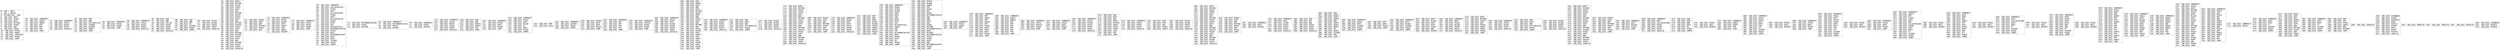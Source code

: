 digraph "graph.cfg.gv" {
	subgraph global {
		node [fontname=Courier fontsize=30.0 rank=same shape=box]
		block_0 [label="0: %00 = #0x1\l2: %01 = #0x40\l4: MSTORE(%01, %00)\l5: [NO_SSA] DUP1\l6: [NO_SSA] PUSH1\l8: [NO_SSA] DUP2\l9: [NO_SSA] MSTORE\la: [NO_SSA] PUSH1\lc: [NO_SSA] ADD\ld: [NO_SSA] PUSH2\l10: [NO_SSA] PUSH1\l12: [NO_SSA] SWAP2\l13: [NO_SSA] CODECOPY\l14: [NO_SSA] PUSH2\l17: [NO_SSA] JUMP\l"]
		block_18 [label="18: [NO_SSA] JUMPDEST\l19: [NO_SSA] SWAP4\l1a: [NO_SSA] SWAP3\l1b: [NO_SSA] POP\l1c: [NO_SSA] POP\l1d: [NO_SSA] POP\l1e: [NO_SSA] JUMP\l"]
		block_1f [label="1f: [NO_SSA] JUMPDEST\l20: [NO_SSA] PUSH1\l22: [NO_SSA] PUSH1\l24: [NO_SSA] PUSH1\l26: [NO_SSA] INVALID\l"]
		block_27 [label="27: [NO_SSA] SUB\l28: [NO_SSA] AND\l29: [NO_SSA] EXTCODESIZE\l2a: [NO_SSA] ISZERO\l2b: [NO_SSA] ISZERO\l2c: [NO_SSA] SWAP1\l2d: [NO_SSA] JUMP\l"]
		block_2e [label="2e: [NO_SSA] JUMPDEST\l2f: [NO_SSA] PUSH2\l32: [NO_SSA] PUSH2\l35: [NO_SSA] JUMP\l"]
		block_36 [label="36: [NO_SSA] JUMPDEST\l37: [NO_SSA] PUSH1\l39: [NO_SSA] PUSH1\l3b: [NO_SSA] PUSH1\l3d: [NO_SSA] INVALID\l"]
		block_3e [label="3e: [NO_SSA] SUB\l3f: [NO_SSA] AND\l40: [NO_SSA] CALLER\l41: [NO_SSA] PUSH1\l43: [NO_SSA] PUSH1\l45: [NO_SSA] PUSH1\l47: [NO_SSA] INVALID\l"]
		block_48 [label="48: [NO_SSA] SUB\l49: [NO_SSA] AND\l4a: [NO_SSA] EQ\l4b: [NO_SSA] ISZERO\l4c: [NO_SSA] PUSH2\l4f: [NO_SSA] JUMPI\l"]
		block_50 [label="50: [NO_SSA] PUSH1\l52: [NO_SSA] MLOAD\l53: [NO_SSA] PUSH3\l57: [NO_SSA] PUSH1\l59: [NO_SSA] INVALID\l"]
		block_5a [label="5a: [NO_SSA] DUP2\l5b: [NO_SSA] MSTORE\l5c: [NO_SSA] PUSH1\l5e: [NO_SSA] PUSH1\l60: [NO_SSA] DUP3\l61: [NO_SSA] ADD\l62: [NO_SSA] MSTORE\l63: [NO_SSA] PUSH1\l65: [NO_SSA] PUSH1\l67: [NO_SSA] DUP3\l68: [NO_SSA] ADD\l69: [NO_SSA] MSTORE\l6a: [NO_SSA] PUSH32\l8b: [NO_SSA] PUSH1\l8d: [NO_SSA] DUP3\l8e: [NO_SSA] ADD\l8f: [NO_SSA] MSTORE\l90: [NO_SSA] PUSH32\lb1: [NO_SSA] PUSH1\lb3: [NO_SSA] DUP3\lb4: [NO_SSA] ADD\lb5: [NO_SSA] MSTORE\lb6: [NO_SSA] PUSH2\lb9: [NO_SSA] PUSH1\lbb: [NO_SSA] INVALID\l"]
		block_bc [label="bc: [NO_SSA] PUSH1\lbe: [NO_SSA] DUP3\lbf: [NO_SSA] ADD\lc0: [NO_SSA] MSTORE\lc1: [NO_SSA] PUSH1\lc3: [NO_SSA] ADD\l"]
		block_c4 [label="c4: [NO_SSA] JUMPDEST\lc5: [NO_SSA] PUSH1\lc7: [NO_SSA] MLOAD\lc8: [NO_SSA] DUP1\lc9: [NO_SSA] SWAP2\lca: [NO_SSA] SUB\lcb: [NO_SSA] SWAP1\lcc: [NO_SSA] REVERT\l"]
		block_cd [label="cd: [NO_SSA] JUMPDEST\lce: [NO_SSA] PUSH1\ld0: [NO_SSA] PUSH2\ld3: [NO_SSA] PUSH2\ld6: [NO_SSA] JUMP\l"]
		block_d7 [label="d7: [NO_SSA] JUMPDEST\ld8: [NO_SSA] CALLDATASIZE\ld9: [NO_SSA] PUSH1\ldb: [NO_SSA] DUP1\ldc: [NO_SSA] CALLDATACOPY\ldd: [NO_SSA] PUSH1\ldf: [NO_SSA] DUP1\le0: [NO_SSA] CALLDATASIZE\le1: [NO_SSA] PUSH1\le3: [NO_SSA] DUP5\le4: [NO_SSA] GAS\le5: [NO_SSA] DELEGATECALL\le6: [NO_SSA] RETURNDATASIZE\le7: [NO_SSA] PUSH1\le9: [NO_SSA] DUP1\lea: [NO_SSA] RETURNDATACOPY\leb: [NO_SSA] DUP1\lec: [NO_SSA] DUP1\led: [NO_SSA] ISZERO\lee: [NO_SSA] PUSH2\lf1: [NO_SSA] JUMPI\l"]
		block_f2 [label="f2: [NO_SSA] RETURNDATASIZE\lf3: [NO_SSA] PUSH1\lf5: [NO_SSA] RETURN\l"]
		block_f6 [label="f6: [NO_SSA] JUMPDEST\lf7: [NO_SSA] RETURNDATASIZE\lf8: [NO_SSA] PUSH1\lfa: [NO_SSA] REVERT\l"]
		block_fb [label="fb: [NO_SSA] JUMPDEST\lfc: [NO_SSA] PUSH1\lfe: [NO_SSA] PUSH32\l"]
		block_11f [label="11f: [NO_SSA] JUMPDEST\l120: [NO_SSA] SLOAD\l121: [NO_SSA] PUSH1\l123: [NO_SSA] PUSH1\l125: [NO_SSA] PUSH1\l127: [NO_SSA] INVALID\l"]
		block_128 [label="128: [NO_SSA] SUB\l129: [NO_SSA] AND\l12a: [NO_SSA] SWAP2\l12b: [NO_SSA] SWAP1\l12c: [NO_SSA] POP\l12d: [NO_SSA] JUMP\l"]
		block_12e [label="12e: [NO_SSA] JUMPDEST\l12f: [NO_SSA] PUSH2\l132: [NO_SSA] DUP4\l133: [NO_SSA] PUSH2\l136: [NO_SSA] JUMP\l"]
		block_137 [label="137: [NO_SSA] JUMPDEST\l138: [NO_SSA] PUSH1\l13a: [NO_SSA] DUP3\l13b: [NO_SSA] MLOAD\l13c: [NO_SSA] GT\l13d: [NO_SSA] DUP1\l13e: [NO_SSA] PUSH2\l141: [NO_SSA] JUMPI\l"]
		block_142 [label="142: [NO_SSA] POP\l143: [NO_SSA] DUP1\l"]
		block_144 [label="144: [NO_SSA] JUMPDEST\l145: [NO_SSA] ISZERO\l146: [NO_SSA] PUSH2\l149: [NO_SSA] JUMPI\l"]
		block_14a [label="14a: [NO_SSA] PUSH2\l14d: [NO_SSA] DUP4\l14e: [NO_SSA] DUP4\l14f: [NO_SSA] PUSH2\l152: [NO_SSA] JUMP\l"]
		block_153 [label="153: [NO_SSA] JUMPDEST\l154: [NO_SSA] POP\l155: [NO_SSA] POP\l156: [NO_SSA] POP\l157: [NO_SSA] POP\l158: [NO_SSA] JUMP\l"]
		block_159 [label="159: [NO_SSA] JUMPDEST\l15a: [NO_SSA] PUSH32\l17b: [NO_SSA] PUSH2\l17e: [NO_SSA] PUSH2\l181: [NO_SSA] JUMP\l"]
		block_182 [label="182: [NO_SSA] JUMPDEST\l183: [NO_SSA] PUSH1\l185: [NO_SSA] DUP1\l186: [NO_SSA] MLOAD\l187: [NO_SSA] PUSH1\l189: [NO_SSA] PUSH1\l18b: [NO_SSA] PUSH1\l18d: [NO_SSA] INVALID\l"]
		block_18e [label="18e: [NO_SSA] SUB\l18f: [NO_SSA] SWAP3\l190: [NO_SSA] DUP4\l191: [NO_SSA] AND\l192: [NO_SSA] DUP2\l193: [NO_SSA] MSTORE\l194: [NO_SSA] SWAP2\l195: [NO_SSA] DUP5\l196: [NO_SSA] AND\l197: [NO_SSA] PUSH1\l199: [NO_SSA] DUP4\l19a: [NO_SSA] ADD\l19b: [NO_SSA] MSTORE\l19c: [NO_SSA] ADD\l19d: [NO_SSA] PUSH1\l19f: [NO_SSA] MLOAD\l1a0: [NO_SSA] DUP1\l1a1: [NO_SSA] SWAP2\l1a2: [NO_SSA] SUB\l1a3: [NO_SSA] SWAP1\l1a4: [NO_SSA] LOG1\l1a5: [NO_SSA] PUSH2\l1a8: [NO_SSA] DUP2\l1a9: [NO_SSA] PUSH2\l1ac: [NO_SSA] JUMP\l"]
		block_1ad [label="1ad: [NO_SSA] JUMPDEST\l1ae: [NO_SSA] PUSH1\l1b0: [NO_SSA] PUSH1\l1b2: [NO_SSA] PUSH1\l1b4: [NO_SSA] PUSH1\l1b6: [NO_SSA] INVALID\l"]
		block_1b7 [label="1b7: [NO_SSA] SUB\l1b8: [NO_SSA] DUP5\l1b9: [NO_SSA] AND\l1ba: [NO_SSA] EXTCODESIZE\l1bb: [NO_SSA] PUSH2\l1be: [NO_SSA] JUMPI\l"]
		block_1bf [label="1bf: [NO_SSA] PUSH1\l1c1: [NO_SSA] MLOAD\l1c2: [NO_SSA] PUSH3\l1c6: [NO_SSA] PUSH1\l1c8: [NO_SSA] INVALID\l"]
		block_1c9 [label="1c9: [NO_SSA] DUP2\l1ca: [NO_SSA] MSTORE\l1cb: [NO_SSA] PUSH1\l1cd: [NO_SSA] PUSH1\l1cf: [NO_SSA] DUP3\l1d0: [NO_SSA] ADD\l1d1: [NO_SSA] MSTORE\l1d2: [NO_SSA] PUSH1\l1d4: [NO_SSA] PUSH1\l1d6: [NO_SSA] DUP3\l1d7: [NO_SSA] ADD\l1d8: [NO_SSA] MSTORE\l1d9: [NO_SSA] PUSH32\l1fa: [NO_SSA] PUSH1\l1fc: [NO_SSA] DUP3\l1fd: [NO_SSA] ADD\l1fe: [NO_SSA] MSTORE\l1ff: [NO_SSA] PUSH6\l206: [NO_SSA] PUSH1\l208: [NO_SSA] INVALID\l"]
		block_209 [label="209: [NO_SSA] PUSH1\l20b: [NO_SSA] DUP3\l20c: [NO_SSA] ADD\l20d: [NO_SSA] MSTORE\l20e: [NO_SSA] PUSH1\l210: [NO_SSA] ADD\l211: [NO_SSA] PUSH2\l214: [NO_SSA] JUMP\l"]
		block_215 [label="215: [NO_SSA] JUMPDEST\l216: [NO_SSA] PUSH1\l218: [NO_SSA] DUP1\l219: [NO_SSA] DUP6\l21a: [NO_SSA] PUSH1\l21c: [NO_SSA] PUSH1\l21e: [NO_SSA] PUSH1\l220: [NO_SSA] INVALID\l"]
		block_221 [label="221: [NO_SSA] SUB\l222: [NO_SSA] AND\l223: [NO_SSA] DUP6\l224: [NO_SSA] PUSH1\l226: [NO_SSA] MLOAD\l227: [NO_SSA] PUSH2\l22a: [NO_SSA] SWAP2\l22b: [NO_SSA] SWAP1\l22c: [NO_SSA] PUSH2\l22f: [NO_SSA] JUMP\l"]
		block_230 [label="230: [NO_SSA] JUMPDEST\l231: [NO_SSA] PUSH1\l233: [NO_SSA] PUSH1\l235: [NO_SSA] MLOAD\l236: [NO_SSA] DUP1\l237: [NO_SSA] DUP4\l238: [NO_SSA] SUB\l239: [NO_SSA] DUP2\l23a: [NO_SSA] DUP6\l23b: [NO_SSA] GAS\l23c: [NO_SSA] DELEGATECALL\l23d: [NO_SSA] SWAP2\l23e: [NO_SSA] POP\l23f: [NO_SSA] POP\l240: [NO_SSA] RETURNDATASIZE\l241: [NO_SSA] DUP1\l242: [NO_SSA] PUSH1\l244: [NO_SSA] DUP2\l245: [NO_SSA] EQ\l246: [NO_SSA] PUSH2\l249: [NO_SSA] JUMPI\l"]
		block_24a [label="24a: [NO_SSA] PUSH1\l24c: [NO_SSA] MLOAD\l24d: [NO_SSA] SWAP2\l24e: [NO_SSA] POP\l24f: [NO_SSA] PUSH1\l251: [NO_SSA] NOT\l252: [NO_SSA] PUSH1\l254: [NO_SSA] RETURNDATASIZE\l255: [NO_SSA] ADD\l256: [NO_SSA] AND\l257: [NO_SSA] DUP3\l258: [NO_SSA] ADD\l259: [NO_SSA] PUSH1\l25b: [NO_SSA] MSTORE\l25c: [NO_SSA] RETURNDATASIZE\l25d: [NO_SSA] DUP3\l25e: [NO_SSA] MSTORE\l25f: [NO_SSA] RETURNDATASIZE\l260: [NO_SSA] PUSH1\l262: [NO_SSA] PUSH1\l264: [NO_SSA] DUP5\l265: [NO_SSA] ADD\l266: [NO_SSA] RETURNDATACOPY\l267: [NO_SSA] PUSH2\l26a: [NO_SSA] JUMP\l"]
		block_26b [label="26b: [NO_SSA] JUMPDEST\l26c: [NO_SSA] PUSH1\l26e: [NO_SSA] SWAP2\l26f: [NO_SSA] POP\l"]
		block_270 [label="270: [NO_SSA] JUMPDEST\l271: [NO_SSA] POP\l272: [NO_SSA] SWAP2\l273: [NO_SSA] POP\l274: [NO_SSA] SWAP2\l275: [NO_SSA] POP\l276: [NO_SSA] PUSH2\l279: [NO_SSA] DUP3\l27a: [NO_SSA] DUP3\l27b: [NO_SSA] DUP7\l27c: [NO_SSA] PUSH2\l27f: [NO_SSA] JUMP\l"]
		block_280 [label="280: [NO_SSA] JUMPDEST\l281: [NO_SSA] SWAP7\l282: [NO_SSA] SWAP6\l283: [NO_SSA] POP\l284: [NO_SSA] POP\l285: [NO_SSA] POP\l286: [NO_SSA] POP\l287: [NO_SSA] POP\l288: [NO_SSA] POP\l289: [NO_SSA] JUMP\l"]
		block_28a [label="28a: [NO_SSA] JUMPDEST\l28b: [NO_SSA] PUSH1\l28d: [NO_SSA] PUSH32\l2ae: [NO_SSA] PUSH2\l2b1: [NO_SSA] JUMP\l"]
		block_2b2 [label="2b2: [NO_SSA] JUMPDEST\l2b3: [NO_SSA] PUSH2\l2b6: [NO_SSA] DUP2\l2b7: [NO_SSA] PUSH2\l2ba: [NO_SSA] JUMP\l"]
		block_2bb [label="2bb: [NO_SSA] JUMPDEST\l2bc: [NO_SSA] PUSH1\l2be: [NO_SSA] MLOAD\l2bf: [NO_SSA] PUSH1\l2c1: [NO_SSA] PUSH1\l2c3: [NO_SSA] PUSH1\l2c5: [NO_SSA] INVALID\l"]
		block_2c6 [label="2c6: [NO_SSA] SUB\l2c7: [NO_SSA] DUP3\l2c8: [NO_SSA] AND\l2c9: [NO_SSA] SWAP1\l2ca: [NO_SSA] PUSH32\l2eb: [NO_SSA] SWAP1\l2ec: [NO_SSA] PUSH1\l2ee: [NO_SSA] SWAP1\l2ef: [NO_SSA] LOG2\l2f0: [NO_SSA] POP\l2f1: [NO_SSA] JUMP\l"]
		block_2f2 [label="2f2: [NO_SSA] JUMPDEST\l2f3: [NO_SSA] PUSH1\l2f5: [NO_SSA] PUSH1\l2f7: [NO_SSA] PUSH1\l2f9: [NO_SSA] INVALID\l"]
		block_2fa [label="2fa: [NO_SSA] SUB\l2fb: [NO_SSA] DUP2\l2fc: [NO_SSA] AND\l2fd: [NO_SSA] PUSH2\l300: [NO_SSA] JUMPI\l"]
		block_301 [label="301: [NO_SSA] PUSH1\l303: [NO_SSA] MLOAD\l304: [NO_SSA] PUSH3\l308: [NO_SSA] PUSH1\l30a: [NO_SSA] INVALID\l"]
		block_30b [label="30b: [NO_SSA] DUP2\l30c: [NO_SSA] MSTORE\l30d: [NO_SSA] PUSH1\l30f: [NO_SSA] PUSH1\l311: [NO_SSA] DUP3\l312: [NO_SSA] ADD\l313: [NO_SSA] MSTORE\l314: [NO_SSA] PUSH1\l316: [NO_SSA] PUSH1\l318: [NO_SSA] DUP3\l319: [NO_SSA] ADD\l31a: [NO_SSA] MSTORE\l31b: [NO_SSA] PUSH32\l33c: [NO_SSA] PUSH1\l33e: [NO_SSA] DUP3\l33f: [NO_SSA] ADD\l340: [NO_SSA] MSTORE\l341: [NO_SSA] PUSH6\l348: [NO_SSA] PUSH1\l34a: [NO_SSA] INVALID\l"]
		block_34b [label="34b: [NO_SSA] PUSH1\l34d: [NO_SSA] DUP3\l34e: [NO_SSA] ADD\l34f: [NO_SSA] MSTORE\l350: [NO_SSA] PUSH1\l352: [NO_SSA] ADD\l353: [NO_SSA] PUSH2\l356: [NO_SSA] JUMP\l"]
		block_357 [label="357: [NO_SSA] JUMPDEST\l358: [NO_SSA] DUP1\l359: [NO_SSA] PUSH32\l"]
		block_37a [label="37a: [NO_SSA] JUMPDEST\l37b: [NO_SSA] DUP1\l37c: [NO_SSA] SLOAD\l37d: [NO_SSA] PUSH1\l37f: [NO_SSA] PUSH1\l381: [NO_SSA] PUSH1\l383: [NO_SSA] INVALID\l"]
		block_384 [label="384: [NO_SSA] SUB\l385: [NO_SSA] NOT\l386: [NO_SSA] AND\l387: [NO_SSA] PUSH1\l389: [NO_SSA] PUSH1\l38b: [NO_SSA] PUSH1\l38d: [NO_SSA] INVALID\l"]
		block_38e [label="38e: [NO_SSA] SUB\l38f: [NO_SSA] SWAP3\l390: [NO_SSA] SWAP1\l391: [NO_SSA] SWAP3\l392: [NO_SSA] AND\l393: [NO_SSA] SWAP2\l394: [NO_SSA] SWAP1\l395: [NO_SSA] SWAP2\l396: [NO_SSA] OR\l397: [NO_SSA] SWAP1\l398: [NO_SSA] SSTORE\l399: [NO_SSA] POP\l39a: [NO_SSA] JUMP\l"]
		block_39b [label="39b: [NO_SSA] JUMPDEST\l39c: [NO_SSA] PUSH1\l39e: [NO_SSA] DUP4\l39f: [NO_SSA] ISZERO\l3a0: [NO_SSA] PUSH2\l3a3: [NO_SSA] JUMPI\l"]
		block_3a4 [label="3a4: [NO_SSA] POP\l3a5: [NO_SSA] DUP2\l3a6: [NO_SSA] PUSH2\l3a9: [NO_SSA] JUMP\l"]
		block_3aa [label="3aa: [NO_SSA] JUMPDEST\l3ab: [NO_SSA] DUP3\l3ac: [NO_SSA] MLOAD\l3ad: [NO_SSA] ISZERO\l3ae: [NO_SSA] PUSH2\l3b1: [NO_SSA] JUMPI\l"]
		block_3b2 [label="3b2: [NO_SSA] DUP3\l3b3: [NO_SSA] MLOAD\l3b4: [NO_SSA] DUP1\l3b5: [NO_SSA] DUP5\l3b6: [NO_SSA] PUSH1\l3b8: [NO_SSA] ADD\l3b9: [NO_SSA] REVERT\l"]
		block_3ba [label="3ba: [NO_SSA] JUMPDEST\l3bb: [NO_SSA] DUP2\l3bc: [NO_SSA] PUSH1\l3be: [NO_SSA] MLOAD\l3bf: [NO_SSA] PUSH3\l3c3: [NO_SSA] PUSH1\l3c5: [NO_SSA] INVALID\l"]
		block_3c6 [label="3c6: [NO_SSA] DUP2\l3c7: [NO_SSA] MSTORE\l3c8: [NO_SSA] PUSH1\l3ca: [NO_SSA] ADD\l3cb: [NO_SSA] PUSH2\l3ce: [NO_SSA] SWAP2\l3cf: [NO_SSA] SWAP1\l3d0: [NO_SSA] PUSH2\l3d3: [NO_SSA] JUMP\l"]
		block_3d4 [label="3d4: [NO_SSA] JUMPDEST\l3d5: [NO_SSA] PUSH1\l3d7: [NO_SSA] PUSH1\l3d9: [NO_SSA] PUSH1\l3db: [NO_SSA] INVALID\l"]
		block_3dc [label="3dc: [NO_SSA] SUB\l3dd: [NO_SSA] DUP2\l3de: [NO_SSA] AND\l3df: [NO_SSA] EXTCODESIZE\l3e0: [NO_SSA] PUSH2\l3e3: [NO_SSA] JUMPI\l"]
		block_3e4 [label="3e4: [NO_SSA] PUSH1\l3e6: [NO_SSA] MLOAD\l3e7: [NO_SSA] PUSH3\l3eb: [NO_SSA] PUSH1\l3ed: [NO_SSA] INVALID\l"]
		block_3ee [label="3ee: [NO_SSA] DUP2\l3ef: [NO_SSA] MSTORE\l3f0: [NO_SSA] PUSH1\l3f2: [NO_SSA] PUSH1\l3f4: [NO_SSA] DUP3\l3f5: [NO_SSA] ADD\l3f6: [NO_SSA] MSTORE\l3f7: [NO_SSA] PUSH1\l3f9: [NO_SSA] PUSH1\l3fb: [NO_SSA] DUP3\l3fc: [NO_SSA] ADD\l3fd: [NO_SSA] MSTORE\l3fe: [NO_SSA] PUSH32\l41f: [NO_SSA] PUSH1\l421: [NO_SSA] DUP3\l422: [NO_SSA] ADD\l423: [NO_SSA] MSTORE\l424: [NO_SSA] PUSH13\l432: [NO_SSA] PUSH1\l434: [NO_SSA] INVALID\l"]
		block_435 [label="435: [NO_SSA] PUSH1\l437: [NO_SSA] DUP3\l438: [NO_SSA] ADD\l439: [NO_SSA] MSTORE\l43a: [NO_SSA] PUSH1\l43c: [NO_SSA] ADD\l43d: [NO_SSA] PUSH2\l440: [NO_SSA] JUMP\l"]
		block_441 [label="441: [NO_SSA] JUMPDEST\l442: [NO_SSA] DUP1\l443: [NO_SSA] PUSH32\l464: [NO_SSA] PUSH2\l467: [NO_SSA] JUMP\l"]
		block_468 [label="468: [NO_SSA] JUMPDEST\l469: [NO_SSA] DUP1\l46a: [NO_SSA] CALLDATALOAD\l46b: [NO_SSA] PUSH1\l46d: [NO_SSA] PUSH1\l46f: [NO_SSA] PUSH1\l471: [NO_SSA] INVALID\l"]
		block_472 [label="472: [NO_SSA] SUB\l473: [NO_SSA] DUP2\l474: [NO_SSA] AND\l475: [NO_SSA] DUP2\l476: [NO_SSA] EQ\l477: [NO_SSA] PUSH2\l47a: [NO_SSA] JUMPI\l"]
		block_47b [label="47b: [NO_SSA] PUSH1\l47d: [NO_SSA] DUP1\l47e: [NO_SSA] REVERT\l"]
		block_47f [label="47f: [NO_SSA] JUMPDEST\l480: [NO_SSA] SWAP2\l481: [NO_SSA] SWAP1\l482: [NO_SSA] POP\l483: [NO_SSA] JUMP\l"]
		block_484 [label="484: [NO_SSA] JUMPDEST\l485: [NO_SSA] PUSH1\l487: [NO_SSA] PUSH1\l489: [NO_SSA] DUP3\l48a: [NO_SSA] DUP5\l48b: [NO_SSA] SUB\l48c: [NO_SSA] SLT\l48d: [NO_SSA] ISZERO\l48e: [NO_SSA] PUSH2\l491: [NO_SSA] JUMPI\l"]
		block_492 [label="492: [NO_SSA] PUSH1\l494: [NO_SSA] DUP1\l495: [NO_SSA] REVERT\l"]
		block_496 [label="496: [NO_SSA] JUMPDEST\l497: [NO_SSA] PUSH2\l49a: [NO_SSA] DUP3\l49b: [NO_SSA] PUSH2\l49e: [NO_SSA] JUMP\l"]
		block_49f [label="49f: [NO_SSA] JUMPDEST\l4a0: [NO_SSA] PUSH1\l4a2: [NO_SSA] DUP1\l4a3: [NO_SSA] PUSH1\l4a5: [NO_SSA] PUSH1\l4a7: [NO_SSA] DUP5\l4a8: [NO_SSA] DUP7\l4a9: [NO_SSA] SUB\l4aa: [NO_SSA] SLT\l4ab: [NO_SSA] ISZERO\l4ac: [NO_SSA] PUSH2\l4af: [NO_SSA] JUMPI\l"]
		block_4b0 [label="4b0: [NO_SSA] PUSH1\l4b2: [NO_SSA] DUP1\l4b3: [NO_SSA] REVERT\l"]
		block_4b4 [label="4b4: [NO_SSA] JUMPDEST\l4b5: [NO_SSA] PUSH2\l4b8: [NO_SSA] DUP5\l4b9: [NO_SSA] PUSH2\l4bc: [NO_SSA] JUMP\l"]
		block_4bd [label="4bd: [NO_SSA] JUMPDEST\l4be: [NO_SSA] SWAP3\l4bf: [NO_SSA] POP\l4c0: [NO_SSA] PUSH1\l4c2: [NO_SSA] DUP5\l4c3: [NO_SSA] ADD\l4c4: [NO_SSA] CALLDATALOAD\l4c5: [NO_SSA] PUSH8\l4ce: [NO_SSA] DUP1\l4cf: [NO_SSA] DUP3\l4d0: [NO_SSA] GT\l4d1: [NO_SSA] ISZERO\l4d2: [NO_SSA] PUSH2\l4d5: [NO_SSA] JUMPI\l"]
		block_4d6 [label="4d6: [NO_SSA] PUSH1\l4d8: [NO_SSA] DUP1\l4d9: [NO_SSA] REVERT\l"]
		block_4da [label="4da: [NO_SSA] JUMPDEST\l4db: [NO_SSA] DUP2\l4dc: [NO_SSA] DUP7\l4dd: [NO_SSA] ADD\l4de: [NO_SSA] SWAP2\l4df: [NO_SSA] POP\l4e0: [NO_SSA] DUP7\l4e1: [NO_SSA] PUSH1\l4e3: [NO_SSA] DUP4\l4e4: [NO_SSA] ADD\l4e5: [NO_SSA] SLT\l4e6: [NO_SSA] PUSH2\l4e9: [NO_SSA] JUMPI\l"]
		block_4ea [label="4ea: [NO_SSA] PUSH1\l4ec: [NO_SSA] DUP1\l4ed: [NO_SSA] REVERT\l"]
		block_4ee [label="4ee: [NO_SSA] JUMPDEST\l4ef: [NO_SSA] DUP2\l4f0: [NO_SSA] CALLDATALOAD\l4f1: [NO_SSA] DUP2\l4f2: [NO_SSA] DUP2\l4f3: [NO_SSA] GT\l4f4: [NO_SSA] ISZERO\l4f5: [NO_SSA] PUSH2\l4f8: [NO_SSA] JUMPI\l"]
		block_4f9 [label="4f9: [NO_SSA] PUSH1\l4fb: [NO_SSA] DUP1\l4fc: [NO_SSA] REVERT\l"]
		block_4fd [label="4fd: [NO_SSA] JUMPDEST\l4fe: [NO_SSA] DUP8\l4ff: [NO_SSA] PUSH1\l501: [NO_SSA] DUP3\l502: [NO_SSA] DUP6\l503: [NO_SSA] ADD\l504: [NO_SSA] ADD\l505: [NO_SSA] GT\l506: [NO_SSA] ISZERO\l507: [NO_SSA] PUSH2\l50a: [NO_SSA] JUMPI\l"]
		block_50b [label="50b: [NO_SSA] PUSH1\l50d: [NO_SSA] DUP1\l50e: [NO_SSA] REVERT\l"]
		block_50f [label="50f: [NO_SSA] JUMPDEST\l510: [NO_SSA] PUSH1\l512: [NO_SSA] DUP4\l513: [NO_SSA] ADD\l514: [NO_SSA] SWAP5\l515: [NO_SSA] POP\l516: [NO_SSA] DUP1\l517: [NO_SSA] SWAP4\l518: [NO_SSA] POP\l519: [NO_SSA] POP\l51a: [NO_SSA] POP\l51b: [NO_SSA] POP\l51c: [NO_SSA] SWAP3\l51d: [NO_SSA] POP\l51e: [NO_SSA] SWAP3\l51f: [NO_SSA] POP\l520: [NO_SSA] SWAP3\l521: [NO_SSA] JUMP\l"]
		block_522 [label="522: [NO_SSA] JUMPDEST\l523: [NO_SSA] PUSH1\l525: [NO_SSA] DUP3\l526: [NO_SSA] MLOAD\l527: [NO_SSA] PUSH2\l52a: [NO_SSA] DUP2\l52b: [NO_SSA] DUP5\l52c: [NO_SSA] PUSH1\l52e: [NO_SSA] DUP8\l52f: [NO_SSA] ADD\l530: [NO_SSA] PUSH2\l533: [NO_SSA] JUMP\l"]
		block_534 [label="534: [NO_SSA] JUMPDEST\l535: [NO_SSA] SWAP2\l536: [NO_SSA] SWAP1\l537: [NO_SSA] SWAP2\l538: [NO_SSA] ADD\l539: [NO_SSA] SWAP3\l53a: [NO_SSA] SWAP2\l53b: [NO_SSA] POP\l53c: [NO_SSA] POP\l53d: [NO_SSA] JUMP\l"]
		block_53e [label="53e: [NO_SSA] JUMPDEST\l53f: [NO_SSA] PUSH1\l541: [NO_SSA] DUP2\l542: [NO_SSA] MSTORE\l543: [NO_SSA] PUSH1\l545: [NO_SSA] DUP3\l546: [NO_SSA] MLOAD\l547: [NO_SSA] DUP1\l548: [NO_SSA] PUSH1\l54a: [NO_SSA] DUP5\l54b: [NO_SSA] ADD\l54c: [NO_SSA] MSTORE\l54d: [NO_SSA] PUSH2\l550: [NO_SSA] DUP2\l551: [NO_SSA] PUSH1\l553: [NO_SSA] DUP6\l554: [NO_SSA] ADD\l555: [NO_SSA] PUSH1\l557: [NO_SSA] DUP8\l558: [NO_SSA] ADD\l559: [NO_SSA] PUSH2\l55c: [NO_SSA] JUMP\l"]
		block_55d [label="55d: [NO_SSA] JUMPDEST\l55e: [NO_SSA] PUSH1\l560: [NO_SSA] ADD\l561: [NO_SSA] PUSH1\l563: [NO_SSA] NOT\l564: [NO_SSA] AND\l565: [NO_SSA] SWAP2\l566: [NO_SSA] SWAP1\l567: [NO_SSA] SWAP2\l568: [NO_SSA] ADD\l569: [NO_SSA] PUSH1\l56b: [NO_SSA] ADD\l56c: [NO_SSA] SWAP3\l56d: [NO_SSA] SWAP2\l56e: [NO_SSA] POP\l56f: [NO_SSA] POP\l570: [NO_SSA] JUMP\l"]
		block_571 [label="571: [NO_SSA] JUMPDEST\l572: [NO_SSA] PUSH1\l"]
		block_574 [label="574: [NO_SSA] JUMPDEST\l575: [NO_SSA] DUP4\l576: [NO_SSA] DUP2\l577: [NO_SSA] LT\l578: [NO_SSA] ISZERO\l579: [NO_SSA] PUSH2\l57c: [NO_SSA] JUMPI\l"]
		block_57d [label="57d: [NO_SSA] DUP2\l57e: [NO_SSA] DUP2\l57f: [NO_SSA] ADD\l580: [NO_SSA] MLOAD\l581: [NO_SSA] DUP4\l582: [NO_SSA] DUP3\l583: [NO_SSA] ADD\l584: [NO_SSA] MSTORE\l585: [NO_SSA] PUSH1\l587: [NO_SSA] ADD\l588: [NO_SSA] PUSH2\l58b: [NO_SSA] JUMP\l"]
		block_58c [label="58c: [NO_SSA] JUMPDEST\l58d: [NO_SSA] DUP4\l58e: [NO_SSA] DUP2\l58f: [NO_SSA] GT\l590: [NO_SSA] ISZERO\l591: [NO_SSA] PUSH2\l594: [NO_SSA] JUMPI\l"]
		block_595 [label="595: [NO_SSA] POP\l596: [NO_SSA] POP\l597: [NO_SSA] PUSH1\l599: [NO_SSA] SWAP2\l59a: [NO_SSA] ADD\l59b: [NO_SSA] MSTORE\l59c: [NO_SSA] JUMP\l"]
		block_59d [label="59d: [NO_SSA] INVALID\l"]
		block_59e [label="59e: [NO_SSA] COINBASE\l59f: [NO_SSA] PUSH5\l5a5: [NO_SSA] GASPRICE\l5a6: [NO_SSA] SHA3\l5a7: [NO_SSA] PUSH13\l5b5: [NO_SSA] PUSH8\l5be: [NO_SSA] SHA3\l5bf: [NO_SSA] PUSH7\l5c7: [NO_SSA] PUSH10\l5d2: [NO_SSA] INVALID\l"]
		block_5d3 [label="5d3: [NO_SSA] INVALID\l"]
		block_5d4 [label="5d4: [NO_SSA] INVALID\l"]
		block_5d5 [label="5d5: [NO_SSA] INVALID\l"]
		block_5d6 [label="5d6: [NO_SSA] COINBASE\l5d7: [NO_SSA] PUSH24\l5f0: [NO_SSA] PUSH20\l"]
	}
}
